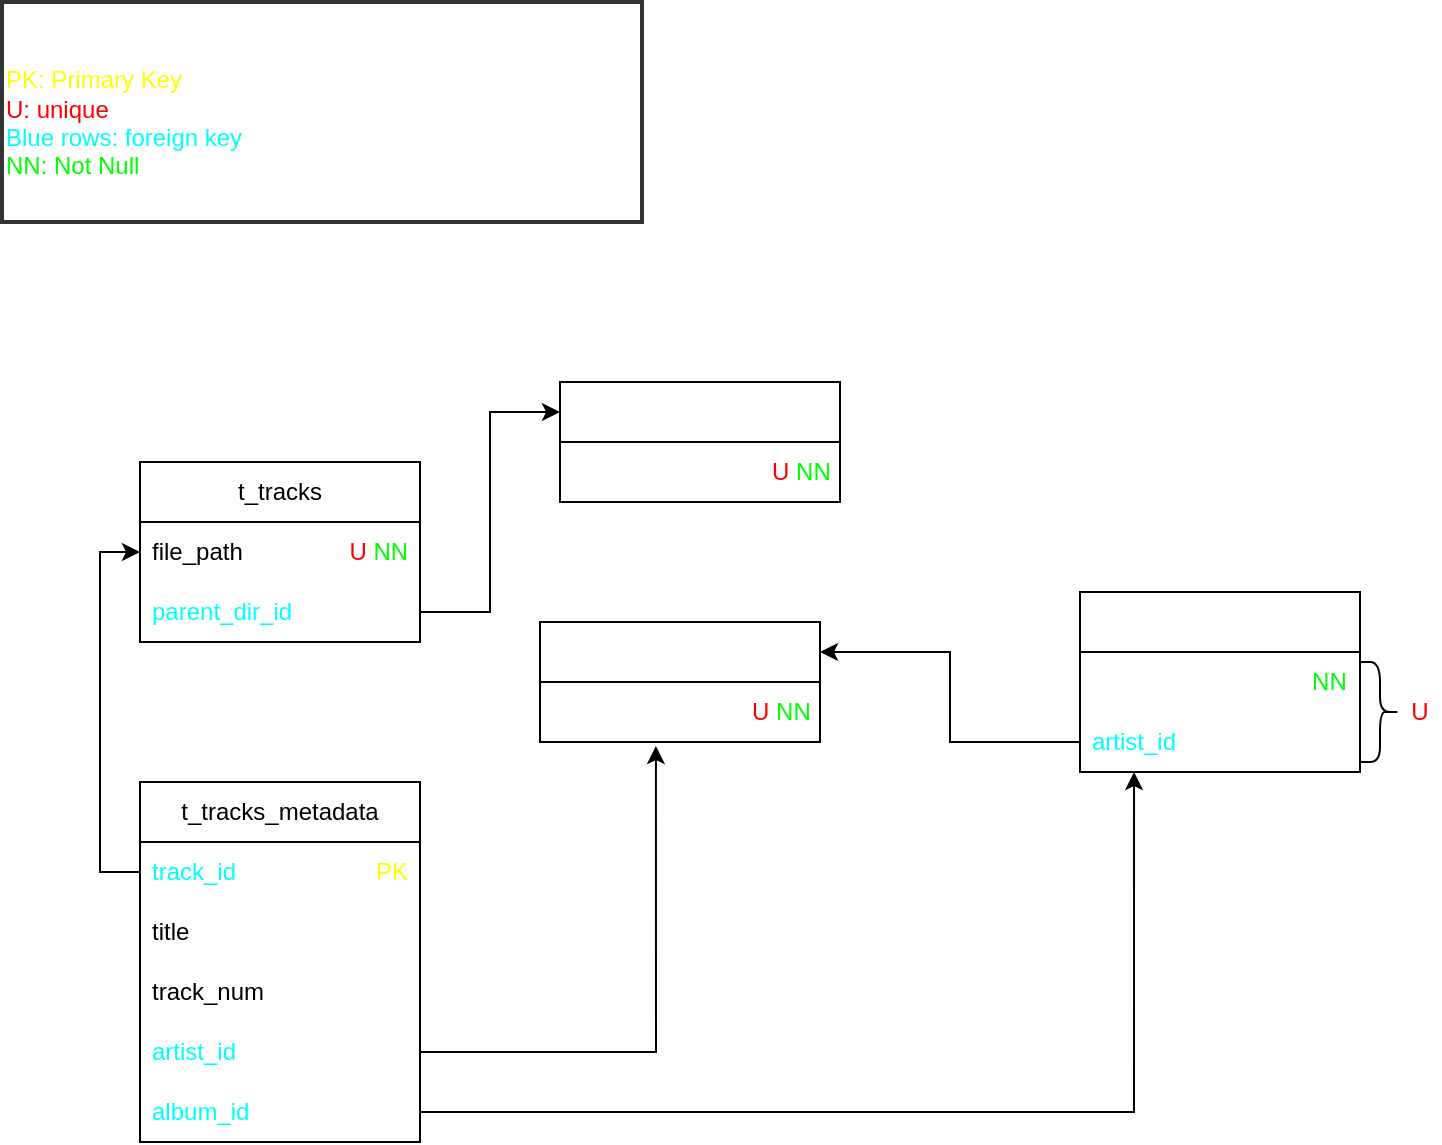 <mxfile version="21.2.8" type="device">
  <diagram id="C5RBs43oDa-KdzZeNtuy" name="Page-1">
    <mxGraphModel dx="880" dy="530" grid="1" gridSize="10" guides="1" tooltips="1" connect="1" arrows="1" fold="1" page="1" pageScale="1" pageWidth="827" pageHeight="1169" math="0" shadow="0">
      <root>
        <mxCell id="WIyWlLk6GJQsqaUBKTNV-0" />
        <mxCell id="WIyWlLk6GJQsqaUBKTNV-1" parent="WIyWlLk6GJQsqaUBKTNV-0" />
        <mxCell id="MnDWyDg-Bo4ylCKECRaT-24" style="edgeStyle=orthogonalEdgeStyle;rounded=0;orthogonalLoop=1;jettySize=auto;html=1;exitX=1;exitY=0.5;exitDx=0;exitDy=0;entryX=0;entryY=0.25;entryDx=0;entryDy=0;fontColor=#000000;" parent="WIyWlLk6GJQsqaUBKTNV-1" source="MnDWyDg-Bo4ylCKECRaT-18" target="MnDWyDg-Bo4ylCKECRaT-20" edge="1">
          <mxGeometry relative="1" as="geometry" />
        </mxCell>
        <mxCell id="MnDWyDg-Bo4ylCKECRaT-0" value="t_tracks" style="swimlane;fontStyle=0;childLayout=stackLayout;horizontal=1;startSize=30;horizontalStack=0;resizeParent=1;resizeParentMax=0;resizeLast=0;collapsible=1;marginBottom=0;whiteSpace=wrap;html=1;" parent="WIyWlLk6GJQsqaUBKTNV-1" vertex="1">
          <mxGeometry x="89" y="250" width="140" height="90" as="geometry" />
        </mxCell>
        <mxCell id="MnDWyDg-Bo4ylCKECRaT-1" value="file_path&amp;nbsp; &amp;nbsp; &amp;nbsp; &amp;nbsp; &amp;nbsp; &amp;nbsp; &amp;nbsp; &amp;nbsp;&amp;nbsp;&lt;font color=&quot;#ff0000&quot;&gt;U&amp;nbsp;&lt;/font&gt;&lt;font color=&quot;#00ff00&quot;&gt;NN&lt;/font&gt;" style="text;strokeColor=none;fillColor=none;align=left;verticalAlign=middle;spacingLeft=4;spacingRight=4;overflow=hidden;points=[[0,0.5],[1,0.5]];portConstraint=eastwest;rotatable=0;whiteSpace=wrap;html=1;" parent="MnDWyDg-Bo4ylCKECRaT-0" vertex="1">
          <mxGeometry y="30" width="140" height="30" as="geometry" />
        </mxCell>
        <mxCell id="MnDWyDg-Bo4ylCKECRaT-18" value="&lt;font color=&quot;#00ffff&quot;&gt;parent_dir_id&lt;/font&gt;" style="text;strokeColor=none;fillColor=none;align=left;verticalAlign=middle;spacingLeft=4;spacingRight=4;overflow=hidden;points=[[0,0.5],[1,0.5]];portConstraint=eastwest;rotatable=0;whiteSpace=wrap;html=1;fontColor=#000000;" parent="MnDWyDg-Bo4ylCKECRaT-0" vertex="1">
          <mxGeometry y="60" width="140" height="30" as="geometry" />
        </mxCell>
        <mxCell id="MnDWyDg-Bo4ylCKECRaT-5" value="&lt;font color=&quot;#ffffff&quot;&gt;t_albums&lt;/font&gt;" style="swimlane;fontStyle=0;childLayout=stackLayout;horizontal=1;startSize=30;horizontalStack=0;resizeParent=1;resizeParentMax=0;resizeLast=0;collapsible=1;marginBottom=0;whiteSpace=wrap;html=1;fontColor=#0000FF;" parent="WIyWlLk6GJQsqaUBKTNV-1" vertex="1">
          <mxGeometry x="559" y="315" width="140" height="90" as="geometry" />
        </mxCell>
        <mxCell id="MnDWyDg-Bo4ylCKECRaT-6" value="&lt;font color=&quot;#ffffff&quot;&gt;name&lt;/font&gt;&lt;font color=&quot;#000000&quot;&gt;&amp;nbsp; &amp;nbsp; &amp;nbsp; &amp;nbsp; &amp;nbsp; &amp;nbsp; &amp;nbsp; &amp;nbsp; &amp;nbsp; &amp;nbsp; &amp;nbsp; &amp;nbsp; &lt;/font&gt;&lt;font color=&quot;#00ff00&quot;&gt;NN&lt;/font&gt;" style="text;strokeColor=none;fillColor=none;align=left;verticalAlign=middle;spacingLeft=4;spacingRight=4;overflow=hidden;points=[[0,0.5],[1,0.5]];portConstraint=eastwest;rotatable=0;whiteSpace=wrap;html=1;fontColor=#0000FF;" parent="MnDWyDg-Bo4ylCKECRaT-5" vertex="1">
          <mxGeometry y="30" width="140" height="30" as="geometry" />
        </mxCell>
        <mxCell id="MnDWyDg-Bo4ylCKECRaT-7" value="&lt;font color=&quot;#00ffff&quot;&gt;artist_id&lt;/font&gt;" style="text;strokeColor=none;fillColor=none;align=left;verticalAlign=middle;spacingLeft=4;spacingRight=4;overflow=hidden;points=[[0,0.5],[1,0.5]];portConstraint=eastwest;rotatable=0;whiteSpace=wrap;html=1;fontColor=#0000FF;" parent="MnDWyDg-Bo4ylCKECRaT-5" vertex="1">
          <mxGeometry y="60" width="140" height="30" as="geometry" />
        </mxCell>
        <mxCell id="MnDWyDg-Bo4ylCKECRaT-10" value="&lt;font color=&quot;#ffffff&quot;&gt;t_artists&lt;/font&gt;" style="swimlane;fontStyle=0;childLayout=stackLayout;horizontal=1;startSize=30;horizontalStack=0;resizeParent=1;resizeParentMax=0;resizeLast=0;collapsible=1;marginBottom=0;whiteSpace=wrap;html=1;fontColor=#0000FF;" parent="WIyWlLk6GJQsqaUBKTNV-1" vertex="1">
          <mxGeometry x="289" y="330" width="140" height="60" as="geometry" />
        </mxCell>
        <mxCell id="MnDWyDg-Bo4ylCKECRaT-11" value="&lt;font color=&quot;#ffffff&quot;&gt;name&lt;/font&gt;&lt;font color=&quot;#000000&quot;&gt;&amp;nbsp; &amp;nbsp; &amp;nbsp; &amp;nbsp; &amp;nbsp; &amp;nbsp; &amp;nbsp; &amp;nbsp; &amp;nbsp; &amp;nbsp; &amp;nbsp;&lt;/font&gt;&lt;font color=&quot;#ff0000&quot;&gt;U&amp;nbsp;&lt;/font&gt;&lt;font color=&quot;#00ff00&quot;&gt;NN&lt;/font&gt;" style="text;strokeColor=none;fillColor=none;align=left;verticalAlign=middle;spacingLeft=4;spacingRight=4;overflow=hidden;points=[[0,0.5],[1,0.5]];portConstraint=eastwest;rotatable=0;whiteSpace=wrap;html=1;fontColor=#0000FF;" parent="MnDWyDg-Bo4ylCKECRaT-10" vertex="1">
          <mxGeometry y="30" width="140" height="30" as="geometry" />
        </mxCell>
        <mxCell id="MnDWyDg-Bo4ylCKECRaT-14" style="edgeStyle=orthogonalEdgeStyle;rounded=0;orthogonalLoop=1;jettySize=auto;html=1;exitX=1;exitY=0.5;exitDx=0;exitDy=0;fontColor=#000000;entryX=0.414;entryY=1.067;entryDx=0;entryDy=0;entryPerimeter=0;" parent="WIyWlLk6GJQsqaUBKTNV-1" source="MnDWyDg-Bo4ylCKECRaT-9" target="MnDWyDg-Bo4ylCKECRaT-11" edge="1">
          <mxGeometry relative="1" as="geometry">
            <mxPoint x="290" y="355" as="targetPoint" />
            <Array as="points">
              <mxPoint x="347" y="545" />
            </Array>
          </mxGeometry>
        </mxCell>
        <mxCell id="MnDWyDg-Bo4ylCKECRaT-15" style="edgeStyle=orthogonalEdgeStyle;rounded=0;orthogonalLoop=1;jettySize=auto;html=1;exitX=0;exitY=0.5;exitDx=0;exitDy=0;entryX=1;entryY=0.25;entryDx=0;entryDy=0;fontColor=#000000;" parent="WIyWlLk6GJQsqaUBKTNV-1" source="MnDWyDg-Bo4ylCKECRaT-7" target="MnDWyDg-Bo4ylCKECRaT-10" edge="1">
          <mxGeometry relative="1" as="geometry" />
        </mxCell>
        <mxCell id="MnDWyDg-Bo4ylCKECRaT-20" value="&lt;font color=&quot;#ffffff&quot;&gt;t_music_dirs&lt;/font&gt;" style="swimlane;fontStyle=0;childLayout=stackLayout;horizontal=1;startSize=30;horizontalStack=0;resizeParent=1;resizeParentMax=0;resizeLast=0;collapsible=1;marginBottom=0;whiteSpace=wrap;html=1;fontColor=#0000FF;" parent="WIyWlLk6GJQsqaUBKTNV-1" vertex="1">
          <mxGeometry x="299" y="210" width="140" height="60" as="geometry" />
        </mxCell>
        <mxCell id="MnDWyDg-Bo4ylCKECRaT-21" value="&lt;font color=&quot;#ffffff&quot;&gt;path&lt;/font&gt;&lt;font color=&quot;#000000&quot;&gt;&amp;nbsp; &amp;nbsp; &amp;nbsp; &amp;nbsp; &amp;nbsp; &amp;nbsp; &amp;nbsp; &amp;nbsp; &amp;nbsp; &amp;nbsp; &amp;nbsp; &amp;nbsp;&lt;/font&gt;&lt;font color=&quot;#ff0000&quot;&gt;U &lt;/font&gt;&lt;font color=&quot;#00ff00&quot;&gt;NN&lt;/font&gt;" style="text;strokeColor=none;fillColor=none;align=left;verticalAlign=middle;spacingLeft=4;spacingRight=4;overflow=hidden;points=[[0,0.5],[1,0.5]];portConstraint=eastwest;rotatable=0;whiteSpace=wrap;html=1;fontColor=#0000FF;" parent="MnDWyDg-Bo4ylCKECRaT-20" vertex="1">
          <mxGeometry y="30" width="140" height="30" as="geometry" />
        </mxCell>
        <mxCell id="vxL_bxDXYX45139kfPrk-0" value="&lt;font color=&quot;#ffffff&quot;&gt;A -&amp;gt; B: Table A has a &lt;u style=&quot;&quot;&gt;Foreign Key&lt;/u&gt; that&amp;nbsp;references table (using &lt;u style=&quot;&quot;&gt;rowid&lt;/u&gt;)&lt;br&gt;&lt;/font&gt;&lt;font color=&quot;#ffff00&quot;&gt;PK: Primary Key&lt;/font&gt;&lt;br&gt;&lt;font color=&quot;#ff0000&quot;&gt;U: unique&lt;/font&gt;&lt;br&gt;&lt;font color=&quot;#00ffff&quot;&gt;Blue rows: foreign key&lt;/font&gt;&lt;br&gt;&lt;font color=&quot;#00ff00&quot;&gt;NN: Not Null&lt;/font&gt;&lt;br&gt;&lt;font color=&quot;#ffffff&quot;&gt;&lt;font style=&quot;font-size: 15px;&quot;&gt;}&lt;/font&gt; Composite constraint&lt;/font&gt;" style="text;html=1;align=left;verticalAlign=middle;whiteSpace=wrap;rounded=0;strokeColor=#333333;strokeWidth=2;" parent="WIyWlLk6GJQsqaUBKTNV-1" vertex="1">
          <mxGeometry x="20" y="20" width="320" height="110" as="geometry" />
        </mxCell>
        <mxCell id="3HBOodONZ7uTCCO6flhB-0" value="" style="shape=curlyBracket;whiteSpace=wrap;html=1;rounded=1;flipH=1;labelPosition=right;verticalLabelPosition=middle;align=left;verticalAlign=middle;size=0.5;" parent="WIyWlLk6GJQsqaUBKTNV-1" vertex="1">
          <mxGeometry x="699" y="350" width="20" height="50" as="geometry" />
        </mxCell>
        <mxCell id="3HBOodONZ7uTCCO6flhB-2" value="&lt;font color=&quot;#ff0000&quot;&gt;U&lt;/font&gt;" style="text;html=1;strokeColor=none;fillColor=none;align=center;verticalAlign=middle;whiteSpace=wrap;rounded=0;" parent="WIyWlLk6GJQsqaUBKTNV-1" vertex="1">
          <mxGeometry x="719" y="360" width="20" height="30" as="geometry" />
        </mxCell>
        <mxCell id="7f8fim7yHH5pa0RV_fEL-7" style="edgeStyle=orthogonalEdgeStyle;rounded=0;orthogonalLoop=1;jettySize=auto;html=1;exitX=1;exitY=0.5;exitDx=0;exitDy=0;entryX=0.193;entryY=1;entryDx=0;entryDy=0;entryPerimeter=0;" parent="WIyWlLk6GJQsqaUBKTNV-1" source="MnDWyDg-Bo4ylCKECRaT-3" target="MnDWyDg-Bo4ylCKECRaT-7" edge="1">
          <mxGeometry relative="1" as="geometry">
            <Array as="points">
              <mxPoint x="586" y="575" />
            </Array>
          </mxGeometry>
        </mxCell>
        <mxCell id="7f8fim7yHH5pa0RV_fEL-8" value="t_tracks_metadata" style="swimlane;fontStyle=0;childLayout=stackLayout;horizontal=1;startSize=30;horizontalStack=0;resizeParent=1;resizeParentMax=0;resizeLast=0;collapsible=1;marginBottom=0;whiteSpace=wrap;html=1;" parent="WIyWlLk6GJQsqaUBKTNV-1" vertex="1">
          <mxGeometry x="89" y="410" width="140" height="180" as="geometry" />
        </mxCell>
        <mxCell id="7f8fim7yHH5pa0RV_fEL-9" value="&lt;font color=&quot;#00ffff&quot;&gt;track_id&lt;/font&gt;&lt;font color=&quot;#0000ff&quot;&gt;&amp;nbsp; &amp;nbsp; &amp;nbsp; &amp;nbsp; &amp;nbsp; &amp;nbsp; &amp;nbsp; &amp;nbsp; &amp;nbsp; &amp;nbsp; &amp;nbsp;&lt;/font&gt;&lt;font color=&quot;#ffff00&quot;&gt;PK&lt;/font&gt;" style="text;strokeColor=none;fillColor=none;align=left;verticalAlign=middle;spacingLeft=4;spacingRight=4;overflow=hidden;points=[[0,0.5],[1,0.5]];portConstraint=eastwest;rotatable=0;whiteSpace=wrap;html=1;" parent="7f8fim7yHH5pa0RV_fEL-8" vertex="1">
          <mxGeometry y="30" width="140" height="30" as="geometry" />
        </mxCell>
        <mxCell id="7f8fim7yHH5pa0RV_fEL-10" value="title" style="text;strokeColor=none;fillColor=none;align=left;verticalAlign=middle;spacingLeft=4;spacingRight=4;overflow=hidden;points=[[0,0.5],[1,0.5]];portConstraint=eastwest;rotatable=0;whiteSpace=wrap;html=1;" parent="7f8fim7yHH5pa0RV_fEL-8" vertex="1">
          <mxGeometry y="60" width="140" height="30" as="geometry" />
        </mxCell>
        <mxCell id="7f8fim7yHH5pa0RV_fEL-11" value="track_num" style="text;strokeColor=none;fillColor=none;align=left;verticalAlign=middle;spacingLeft=4;spacingRight=4;overflow=hidden;points=[[0,0.5],[1,0.5]];portConstraint=eastwest;rotatable=0;whiteSpace=wrap;html=1;" parent="7f8fim7yHH5pa0RV_fEL-8" vertex="1">
          <mxGeometry y="90" width="140" height="30" as="geometry" />
        </mxCell>
        <mxCell id="MnDWyDg-Bo4ylCKECRaT-9" value="&lt;font color=&quot;#00ffff&quot;&gt;artist_id&lt;/font&gt;" style="text;strokeColor=none;fillColor=none;align=left;verticalAlign=middle;spacingLeft=4;spacingRight=4;overflow=hidden;points=[[0,0.5],[1,0.5]];portConstraint=eastwest;rotatable=0;whiteSpace=wrap;html=1;fontColor=#0000FF;" parent="7f8fim7yHH5pa0RV_fEL-8" vertex="1">
          <mxGeometry y="120" width="140" height="30" as="geometry" />
        </mxCell>
        <mxCell id="MnDWyDg-Bo4ylCKECRaT-3" value="&lt;font color=&quot;#00ffff&quot;&gt;album_id&lt;/font&gt;" style="text;strokeColor=none;fillColor=none;align=left;verticalAlign=middle;spacingLeft=4;spacingRight=4;overflow=hidden;points=[[0,0.5],[1,0.5]];portConstraint=eastwest;rotatable=0;whiteSpace=wrap;html=1;" parent="7f8fim7yHH5pa0RV_fEL-8" vertex="1">
          <mxGeometry y="150" width="140" height="30" as="geometry" />
        </mxCell>
        <mxCell id="7f8fim7yHH5pa0RV_fEL-12" style="edgeStyle=orthogonalEdgeStyle;rounded=0;orthogonalLoop=1;jettySize=auto;html=1;exitX=0;exitY=0.5;exitDx=0;exitDy=0;entryX=0;entryY=0.5;entryDx=0;entryDy=0;" parent="WIyWlLk6GJQsqaUBKTNV-1" source="7f8fim7yHH5pa0RV_fEL-9" target="MnDWyDg-Bo4ylCKECRaT-1" edge="1">
          <mxGeometry relative="1" as="geometry" />
        </mxCell>
      </root>
    </mxGraphModel>
  </diagram>
</mxfile>
